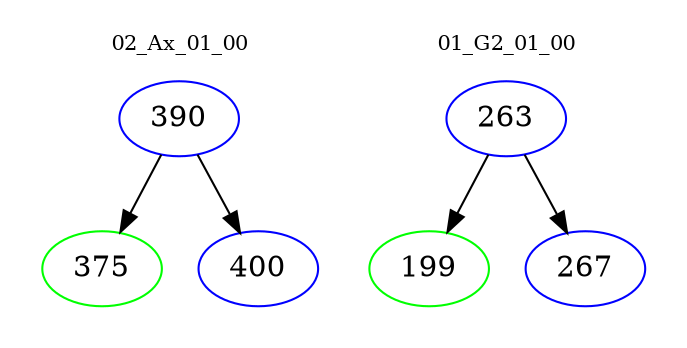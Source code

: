 digraph{
subgraph cluster_0 {
color = white
label = "02_Ax_01_00";
fontsize=10;
T0_390 [label="390", color="blue"]
T0_390 -> T0_375 [color="black"]
T0_375 [label="375", color="green"]
T0_390 -> T0_400 [color="black"]
T0_400 [label="400", color="blue"]
}
subgraph cluster_1 {
color = white
label = "01_G2_01_00";
fontsize=10;
T1_263 [label="263", color="blue"]
T1_263 -> T1_199 [color="black"]
T1_199 [label="199", color="green"]
T1_263 -> T1_267 [color="black"]
T1_267 [label="267", color="blue"]
}
}
